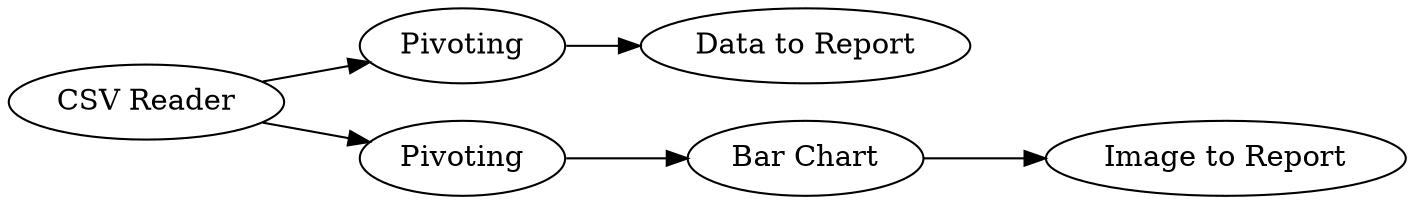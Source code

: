 digraph {
	21 [label=Pivoting]
	22 [label=Pivoting]
	23 [label="Data to Report"]
	24 [label="Bar Chart"]
	25 [label="Image to Report"]
	26 [label="CSV Reader"]
	21 -> 23
	22 -> 24
	24 -> 25
	26 -> 21
	26 -> 22
	rankdir=LR
}
